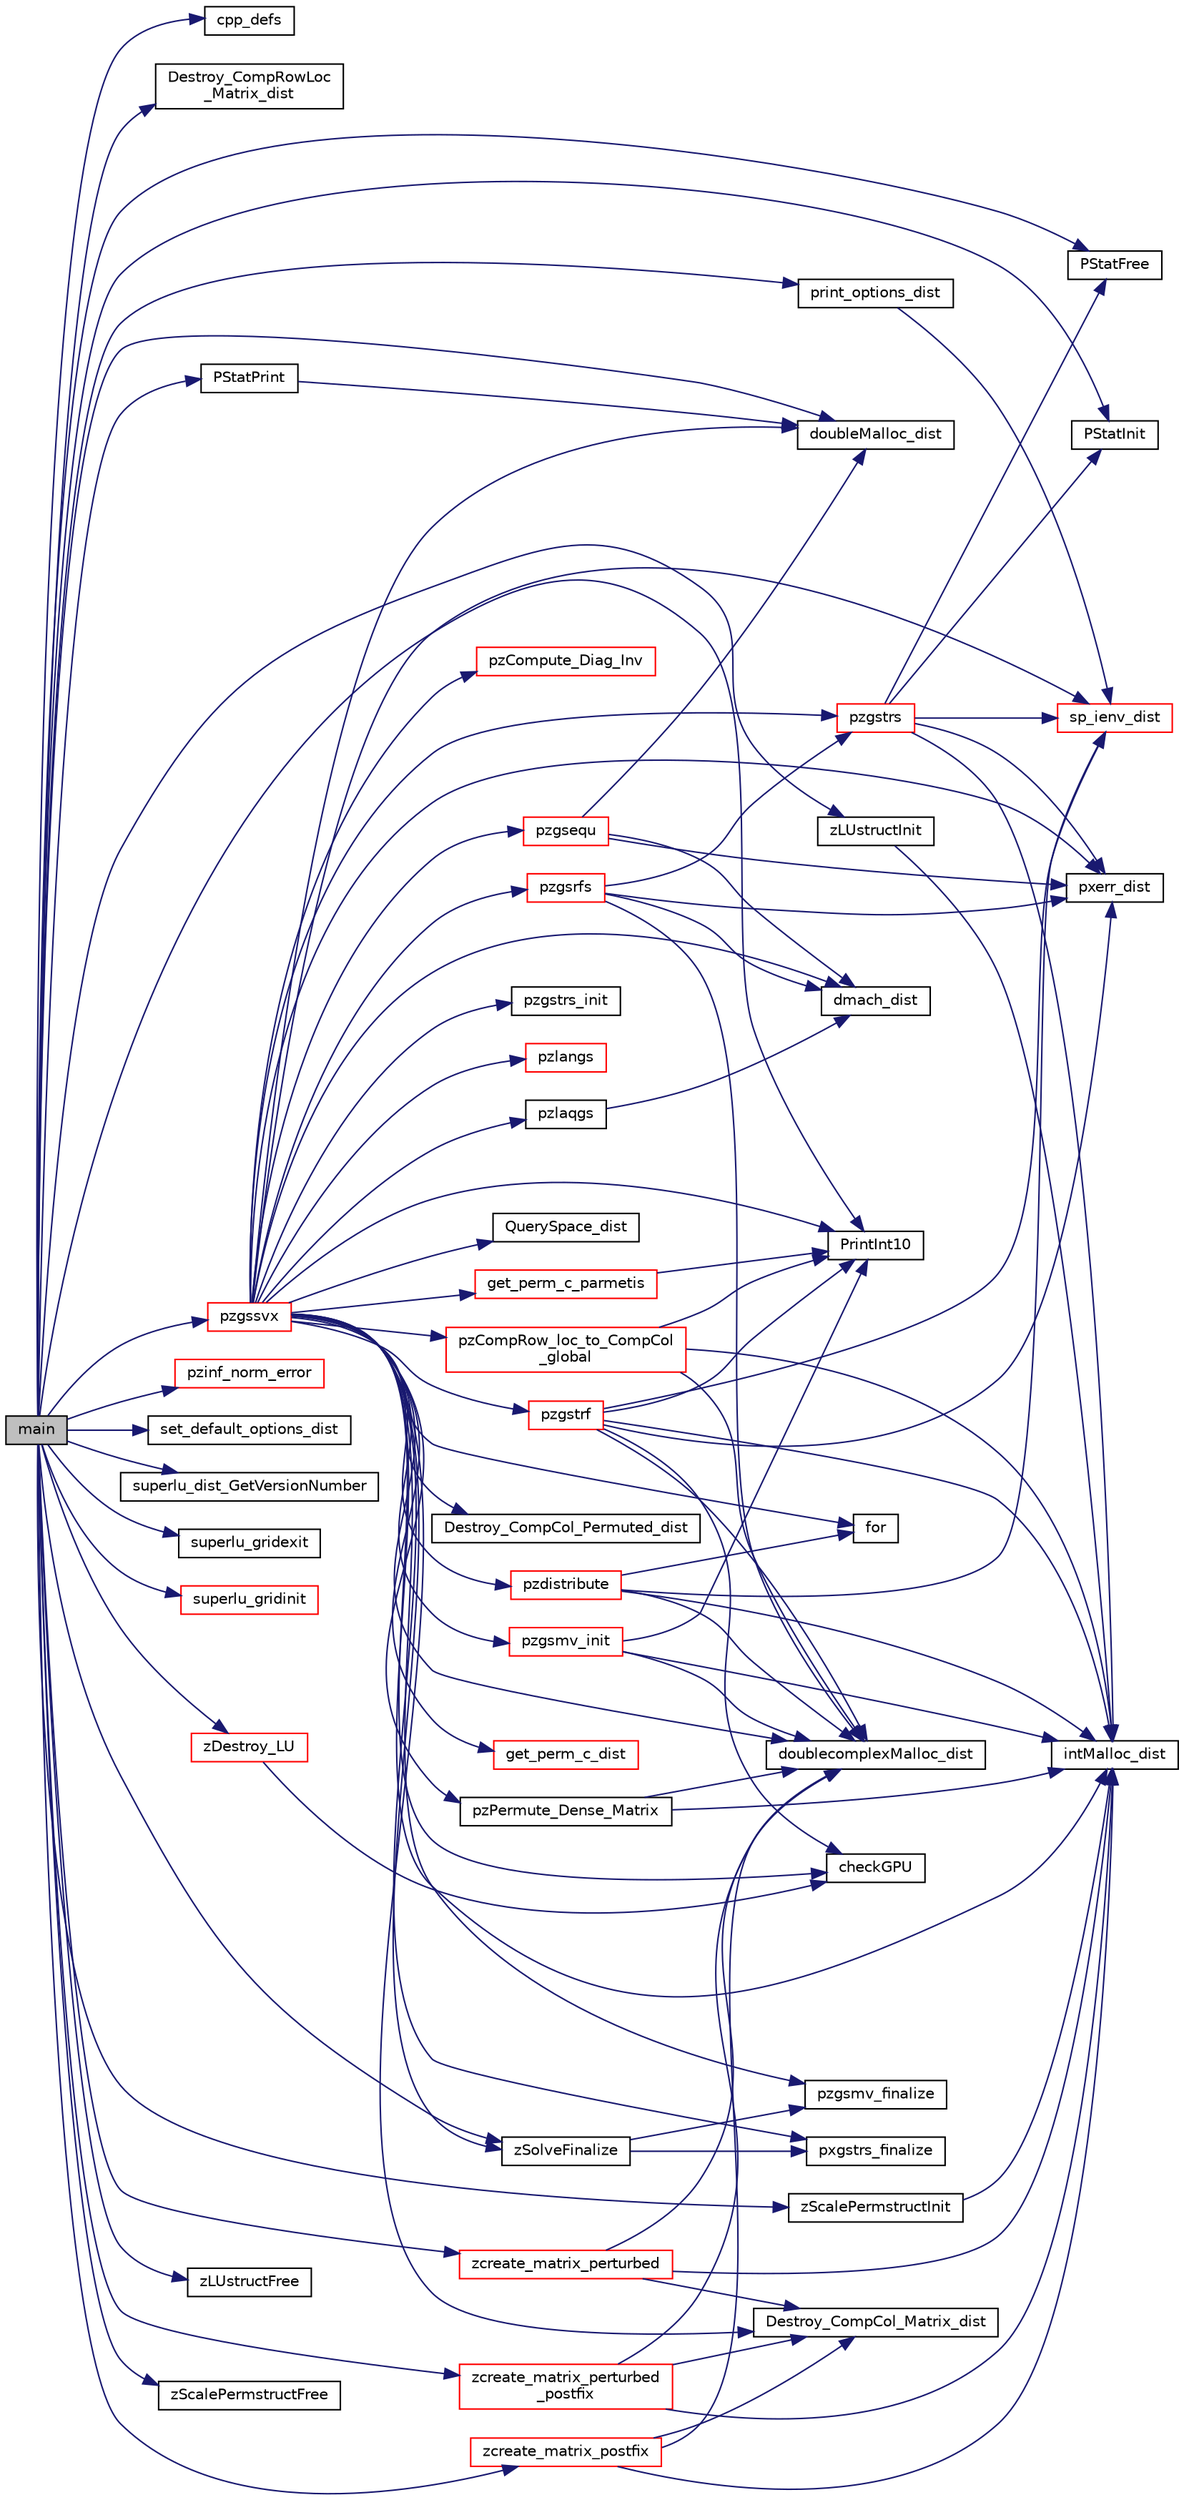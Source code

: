 digraph "main"
{
 // LATEX_PDF_SIZE
  edge [fontname="Helvetica",fontsize="10",labelfontname="Helvetica",labelfontsize="10"];
  node [fontname="Helvetica",fontsize="10",shape=record];
  rankdir="LR";
  Node1 [label="main",height=0.2,width=0.4,color="black", fillcolor="grey75", style="filled", fontcolor="black",tooltip=" "];
  Node1 -> Node2 [color="midnightblue",fontsize="10",style="solid",fontname="Helvetica"];
  Node2 [label="cpp_defs",height=0.2,width=0.4,color="black", fillcolor="white", style="filled",URL="$pzdrive2_8c.html#a2e2c03ad069d4aebdbd3358e4b191593",tooltip=" "];
  Node1 -> Node3 [color="midnightblue",fontsize="10",style="solid",fontname="Helvetica"];
  Node3 [label="Destroy_CompRowLoc\l_Matrix_dist",height=0.2,width=0.4,color="black", fillcolor="white", style="filled",URL="$superlu__defs_8h.html#af81cf1c066358e462837828031da4a2c",tooltip=" "];
  Node1 -> Node4 [color="midnightblue",fontsize="10",style="solid",fontname="Helvetica"];
  Node4 [label="doubleMalloc_dist",height=0.2,width=0.4,color="black", fillcolor="white", style="filled",URL="$dmemory__dist_8c.html#a52dc9c97e580c07ec4af763f1755a2ba",tooltip=" "];
  Node1 -> Node5 [color="midnightblue",fontsize="10",style="solid",fontname="Helvetica"];
  Node5 [label="print_options_dist",height=0.2,width=0.4,color="black", fillcolor="white", style="filled",URL="$superlu__defs_8h.html#a0786e160fdc6d8f413452f446068dad1",tooltip="Print the options setting."];
  Node5 -> Node6 [color="midnightblue",fontsize="10",style="solid",fontname="Helvetica"];
  Node6 [label="sp_ienv_dist",height=0.2,width=0.4,color="red", fillcolor="white", style="filled",URL="$SRC_2sp__ienv_8c.html#a004725eb174f73ba121db829451a8e8c",tooltip=" "];
  Node1 -> Node8 [color="midnightblue",fontsize="10",style="solid",fontname="Helvetica"];
  Node8 [label="PrintInt10",height=0.2,width=0.4,color="black", fillcolor="white", style="filled",URL="$superlu__defs_8h.html#ab03f0fccabf0c7a84b0e2c99c2988809",tooltip=" "];
  Node1 -> Node9 [color="midnightblue",fontsize="10",style="solid",fontname="Helvetica"];
  Node9 [label="PStatFree",height=0.2,width=0.4,color="black", fillcolor="white", style="filled",URL="$superlu__defs_8h.html#a72c21f510c552d12a9156c91fb0d2590",tooltip=" "];
  Node1 -> Node10 [color="midnightblue",fontsize="10",style="solid",fontname="Helvetica"];
  Node10 [label="PStatInit",height=0.2,width=0.4,color="black", fillcolor="white", style="filled",URL="$superlu__defs_8h.html#a6a4d9e2e43171f86980fd9f3ebd34f83",tooltip=" "];
  Node1 -> Node11 [color="midnightblue",fontsize="10",style="solid",fontname="Helvetica"];
  Node11 [label="PStatPrint",height=0.2,width=0.4,color="black", fillcolor="white", style="filled",URL="$superlu__defs_8h.html#a69b52d648c38fa18f68d4b5f5689d4a2",tooltip=" "];
  Node11 -> Node4 [color="midnightblue",fontsize="10",style="solid",fontname="Helvetica"];
  Node1 -> Node12 [color="midnightblue",fontsize="10",style="solid",fontname="Helvetica"];
  Node12 [label="pzgssvx",height=0.2,width=0.4,color="red", fillcolor="white", style="filled",URL="$pzgssvx_8c.html#ab6d597b6774ca4be292fe5d4282a131f",tooltip=" "];
  Node12 -> Node13 [color="midnightblue",fontsize="10",style="solid",fontname="Helvetica"];
  Node13 [label="checkGPU",height=0.2,width=0.4,color="black", fillcolor="white", style="filled",URL="$gpu__api__utils_8c.html#af8ca70316086ecfe46b3dd727da84ec5",tooltip=" "];
  Node12 -> Node14 [color="midnightblue",fontsize="10",style="solid",fontname="Helvetica"];
  Node14 [label="Destroy_CompCol_Matrix_dist",height=0.2,width=0.4,color="black", fillcolor="white", style="filled",URL="$superlu__defs_8h.html#a19148d48069c04e21a7ea94d53043f6f",tooltip=" "];
  Node12 -> Node15 [color="midnightblue",fontsize="10",style="solid",fontname="Helvetica"];
  Node15 [label="Destroy_CompCol_Permuted_dist",height=0.2,width=0.4,color="black", fillcolor="white", style="filled",URL="$superlu__defs_8h.html#a658c586f65e61ef7758b72aa81d56a48",tooltip="A is of type Stype==NCP."];
  Node12 -> Node16 [color="midnightblue",fontsize="10",style="solid",fontname="Helvetica"];
  Node16 [label="dmach_dist",height=0.2,width=0.4,color="black", fillcolor="white", style="filled",URL="$dmach__dist_8c.html#a9f1d303ee9a82228d1979f3618c27e85",tooltip=" "];
  Node12 -> Node17 [color="midnightblue",fontsize="10",style="solid",fontname="Helvetica"];
  Node17 [label="doublecomplexMalloc_dist",height=0.2,width=0.4,color="black", fillcolor="white", style="filled",URL="$superlu__zdefs_8h.html#af9c619b6f1f8f20b5bc70551bd10c84a",tooltip=" "];
  Node12 -> Node4 [color="midnightblue",fontsize="10",style="solid",fontname="Helvetica"];
  Node12 -> Node18 [color="midnightblue",fontsize="10",style="solid",fontname="Helvetica"];
  Node18 [label="for",height=0.2,width=0.4,color="black", fillcolor="white", style="filled",URL="$dutil__dist_8c.html#a1fa3106fcf315ec2c58c319e589230cd",tooltip=" "];
  Node12 -> Node19 [color="midnightblue",fontsize="10",style="solid",fontname="Helvetica"];
  Node19 [label="get_perm_c_dist",height=0.2,width=0.4,color="red", fillcolor="white", style="filled",URL="$get__perm__c_8c.html#a04a4ecd61a85915115f4a65295f9c71d",tooltip=" "];
  Node12 -> Node33 [color="midnightblue",fontsize="10",style="solid",fontname="Helvetica"];
  Node33 [label="get_perm_c_parmetis",height=0.2,width=0.4,color="red", fillcolor="white", style="filled",URL="$get__perm__c__parmetis_8c.html#a3619fbfb31f41802d07339f7c1f4f6e1",tooltip=" "];
  Node33 -> Node8 [color="midnightblue",fontsize="10",style="solid",fontname="Helvetica"];
  Node12 -> Node35 [color="midnightblue",fontsize="10",style="solid",fontname="Helvetica"];
  Node35 [label="intMalloc_dist",height=0.2,width=0.4,color="black", fillcolor="white", style="filled",URL="$memory_8c.html#a2c2df35072e313373438cccdb98b885c",tooltip=" "];
  Node12 -> Node8 [color="midnightblue",fontsize="10",style="solid",fontname="Helvetica"];
  Node12 -> Node37 [color="midnightblue",fontsize="10",style="solid",fontname="Helvetica"];
  Node37 [label="pxerr_dist",height=0.2,width=0.4,color="black", fillcolor="white", style="filled",URL="$pxerr__dist_8c.html#a83457ff10ec305ba2d5c47fcb3db3300",tooltip=" "];
  Node12 -> Node38 [color="midnightblue",fontsize="10",style="solid",fontname="Helvetica"];
  Node38 [label="pxgstrs_finalize",height=0.2,width=0.4,color="black", fillcolor="white", style="filled",URL="$superlu__ddefs_8h.html#aabf0cd62d7253981c2c07b46b728b44d",tooltip=" "];
  Node12 -> Node39 [color="midnightblue",fontsize="10",style="solid",fontname="Helvetica"];
  Node39 [label="pzCompRow_loc_to_CompCol\l_global",height=0.2,width=0.4,color="red", fillcolor="white", style="filled",URL="$pzutil_8c.html#a0203861c49ec83136fa33f738f106529",tooltip="Gather A from the distributed compressed row format to global A in compressed column format."];
  Node39 -> Node17 [color="midnightblue",fontsize="10",style="solid",fontname="Helvetica"];
  Node39 -> Node35 [color="midnightblue",fontsize="10",style="solid",fontname="Helvetica"];
  Node39 -> Node8 [color="midnightblue",fontsize="10",style="solid",fontname="Helvetica"];
  Node12 -> Node42 [color="midnightblue",fontsize="10",style="solid",fontname="Helvetica"];
  Node42 [label="pzCompute_Diag_Inv",height=0.2,width=0.4,color="red", fillcolor="white", style="filled",URL="$pzgstrs_8c.html#a62ebf9c2cbb8d5d4f8dc7a6e840e6365",tooltip=" "];
  Node12 -> Node43 [color="midnightblue",fontsize="10",style="solid",fontname="Helvetica"];
  Node43 [label="pzdistribute",height=0.2,width=0.4,color="red", fillcolor="white", style="filled",URL="$pzdistribute_8c.html#adaa8811c6cc514398a9fcf055d519959",tooltip=" "];
  Node43 -> Node17 [color="midnightblue",fontsize="10",style="solid",fontname="Helvetica"];
  Node43 -> Node18 [color="midnightblue",fontsize="10",style="solid",fontname="Helvetica"];
  Node43 -> Node35 [color="midnightblue",fontsize="10",style="solid",fontname="Helvetica"];
  Node43 -> Node6 [color="midnightblue",fontsize="10",style="solid",fontname="Helvetica"];
  Node12 -> Node56 [color="midnightblue",fontsize="10",style="solid",fontname="Helvetica"];
  Node56 [label="pzgsequ",height=0.2,width=0.4,color="red", fillcolor="white", style="filled",URL="$pzgsequ_8c.html#a333aebdc4299b4f0161dfd0a245d8fa5",tooltip=" "];
  Node56 -> Node16 [color="midnightblue",fontsize="10",style="solid",fontname="Helvetica"];
  Node56 -> Node4 [color="midnightblue",fontsize="10",style="solid",fontname="Helvetica"];
  Node56 -> Node37 [color="midnightblue",fontsize="10",style="solid",fontname="Helvetica"];
  Node12 -> Node58 [color="midnightblue",fontsize="10",style="solid",fontname="Helvetica"];
  Node58 [label="pzgsmv_finalize",height=0.2,width=0.4,color="black", fillcolor="white", style="filled",URL="$SRC_2pzgsmv_8c.html#ad8572eace2d18cb27ef53ab1193c1371",tooltip=" "];
  Node12 -> Node59 [color="midnightblue",fontsize="10",style="solid",fontname="Helvetica"];
  Node59 [label="pzgsmv_init",height=0.2,width=0.4,color="red", fillcolor="white", style="filled",URL="$SRC_2pzgsmv_8c.html#ac154f1bee69807fc725bb238152180b4",tooltip=" "];
  Node59 -> Node17 [color="midnightblue",fontsize="10",style="solid",fontname="Helvetica"];
  Node59 -> Node35 [color="midnightblue",fontsize="10",style="solid",fontname="Helvetica"];
  Node59 -> Node8 [color="midnightblue",fontsize="10",style="solid",fontname="Helvetica"];
  Node12 -> Node60 [color="midnightblue",fontsize="10",style="solid",fontname="Helvetica"];
  Node60 [label="pzgsrfs",height=0.2,width=0.4,color="red", fillcolor="white", style="filled",URL="$pzgsrfs_8c.html#aa9c3f672e7122af1f5edba64966739c5",tooltip=" "];
  Node60 -> Node16 [color="midnightblue",fontsize="10",style="solid",fontname="Helvetica"];
  Node60 -> Node17 [color="midnightblue",fontsize="10",style="solid",fontname="Helvetica"];
  Node60 -> Node37 [color="midnightblue",fontsize="10",style="solid",fontname="Helvetica"];
  Node60 -> Node63 [color="midnightblue",fontsize="10",style="solid",fontname="Helvetica"];
  Node63 [label="pzgstrs",height=0.2,width=0.4,color="red", fillcolor="white", style="filled",URL="$pzgstrs_8c.html#ad7fb92ed451f1230e570ea3731908689",tooltip=" "];
  Node63 -> Node35 [color="midnightblue",fontsize="10",style="solid",fontname="Helvetica"];
  Node63 -> Node9 [color="midnightblue",fontsize="10",style="solid",fontname="Helvetica"];
  Node63 -> Node10 [color="midnightblue",fontsize="10",style="solid",fontname="Helvetica"];
  Node63 -> Node37 [color="midnightblue",fontsize="10",style="solid",fontname="Helvetica"];
  Node63 -> Node6 [color="midnightblue",fontsize="10",style="solid",fontname="Helvetica"];
  Node12 -> Node81 [color="midnightblue",fontsize="10",style="solid",fontname="Helvetica"];
  Node81 [label="pzgstrf",height=0.2,width=0.4,color="red", fillcolor="white", style="filled",URL="$pzgstrf_8c.html#ab55f41f34cfb8ffeac9a523f4c75d8e3",tooltip=" "];
  Node81 -> Node13 [color="midnightblue",fontsize="10",style="solid",fontname="Helvetica"];
  Node81 -> Node17 [color="midnightblue",fontsize="10",style="solid",fontname="Helvetica"];
  Node81 -> Node35 [color="midnightblue",fontsize="10",style="solid",fontname="Helvetica"];
  Node81 -> Node8 [color="midnightblue",fontsize="10",style="solid",fontname="Helvetica"];
  Node81 -> Node37 [color="midnightblue",fontsize="10",style="solid",fontname="Helvetica"];
  Node81 -> Node6 [color="midnightblue",fontsize="10",style="solid",fontname="Helvetica"];
  Node12 -> Node63 [color="midnightblue",fontsize="10",style="solid",fontname="Helvetica"];
  Node12 -> Node112 [color="midnightblue",fontsize="10",style="solid",fontname="Helvetica"];
  Node112 [label="pzgstrs_init",height=0.2,width=0.4,color="black", fillcolor="white", style="filled",URL="$pzutil_8c.html#ae55484a096ab920737935a8a20f51c65",tooltip="Destroy distributed L & U matrices. *‍/ void zDestroy_LU(int_t n, gridinfo_t *grid,..."];
  Node12 -> Node113 [color="midnightblue",fontsize="10",style="solid",fontname="Helvetica"];
  Node113 [label="pzlangs",height=0.2,width=0.4,color="red", fillcolor="white", style="filled",URL="$pzlangs_8c.html#aa4e137172f27b1e340995e417fd2e7ae",tooltip=" "];
  Node12 -> Node115 [color="midnightblue",fontsize="10",style="solid",fontname="Helvetica"];
  Node115 [label="pzlaqgs",height=0.2,width=0.4,color="black", fillcolor="white", style="filled",URL="$pzlaqgs_8c.html#a14f828cb78f82b535dc38b023d28f85a",tooltip=" "];
  Node115 -> Node16 [color="midnightblue",fontsize="10",style="solid",fontname="Helvetica"];
  Node12 -> Node116 [color="midnightblue",fontsize="10",style="solid",fontname="Helvetica"];
  Node116 [label="pzPermute_Dense_Matrix",height=0.2,width=0.4,color="black", fillcolor="white", style="filled",URL="$pzutil_8c.html#a9f017439eeac00a3a79a07f8f50deb65",tooltip="Permute the distributed dense matrix: B <= perm(X). perm[i] = j means the i-th row of X is in the j-t..."];
  Node116 -> Node17 [color="midnightblue",fontsize="10",style="solid",fontname="Helvetica"];
  Node116 -> Node35 [color="midnightblue",fontsize="10",style="solid",fontname="Helvetica"];
  Node12 -> Node117 [color="midnightblue",fontsize="10",style="solid",fontname="Helvetica"];
  Node117 [label="QuerySpace_dist",height=0.2,width=0.4,color="black", fillcolor="white", style="filled",URL="$memory_8c.html#a8413ce1e40449eb9066b27bf5f01f200",tooltip=" "];
  Node12 -> Node6 [color="midnightblue",fontsize="10",style="solid",fontname="Helvetica"];
  Node12 -> Node190 [color="midnightblue",fontsize="10",style="solid",fontname="Helvetica"];
  Node190 [label="zSolveFinalize",height=0.2,width=0.4,color="black", fillcolor="white", style="filled",URL="$pzutil_8c.html#a3beaa9d1000fa77b5793ebf3250092b0",tooltip="Release the resources used for the solution phase."];
  Node190 -> Node38 [color="midnightblue",fontsize="10",style="solid",fontname="Helvetica"];
  Node190 -> Node58 [color="midnightblue",fontsize="10",style="solid",fontname="Helvetica"];
  Node1 -> Node193 [color="midnightblue",fontsize="10",style="solid",fontname="Helvetica"];
  Node193 [label="pzinf_norm_error",height=0.2,width=0.4,color="red", fillcolor="white", style="filled",URL="$pzutil_8c.html#a4f3f83733f653f8971a2da73e25770cc",tooltip="Check the inf-norm of the error vector."];
  Node1 -> Node194 [color="midnightblue",fontsize="10",style="solid",fontname="Helvetica"];
  Node194 [label="set_default_options_dist",height=0.2,width=0.4,color="black", fillcolor="white", style="filled",URL="$superlu__defs_8h.html#ae4620e0e61b047a0fe6437b250a68b9b",tooltip="Set the default values for the options argument."];
  Node1 -> Node195 [color="midnightblue",fontsize="10",style="solid",fontname="Helvetica"];
  Node195 [label="superlu_dist_GetVersionNumber",height=0.2,width=0.4,color="black", fillcolor="white", style="filled",URL="$superlu__defs_8h.html#a7d0446fb34d924ab6b70397974b64954",tooltip=" "];
  Node1 -> Node196 [color="midnightblue",fontsize="10",style="solid",fontname="Helvetica"];
  Node196 [label="superlu_gridexit",height=0.2,width=0.4,color="black", fillcolor="white", style="filled",URL="$superlu__defs_8h.html#ab151232cdf0e52a85e0f27319f358fd4",tooltip=" "];
  Node1 -> Node197 [color="midnightblue",fontsize="10",style="solid",fontname="Helvetica"];
  Node197 [label="superlu_gridinit",height=0.2,width=0.4,color="red", fillcolor="white", style="filled",URL="$superlu__defs_8h.html#af673f68417d0c11596db905bdb4670ff",tooltip="All processes in the MPI communicator must call this routine."];
  Node1 -> Node199 [color="midnightblue",fontsize="10",style="solid",fontname="Helvetica"];
  Node199 [label="zcreate_matrix_perturbed",height=0.2,width=0.4,color="red", fillcolor="white", style="filled",URL="$zcreate__matrix__perturbed_8c.html#a67e45954f7cda5ed81cf0d5d8ad95706",tooltip=" "];
  Node199 -> Node14 [color="midnightblue",fontsize="10",style="solid",fontname="Helvetica"];
  Node199 -> Node17 [color="midnightblue",fontsize="10",style="solid",fontname="Helvetica"];
  Node199 -> Node35 [color="midnightblue",fontsize="10",style="solid",fontname="Helvetica"];
  Node1 -> Node214 [color="midnightblue",fontsize="10",style="solid",fontname="Helvetica"];
  Node214 [label="zcreate_matrix_perturbed\l_postfix",height=0.2,width=0.4,color="red", fillcolor="white", style="filled",URL="$zcreate__matrix__perturbed_8c.html#a8f161723be47995bd8640ccb09a0824b",tooltip=" "];
  Node214 -> Node14 [color="midnightblue",fontsize="10",style="solid",fontname="Helvetica"];
  Node214 -> Node17 [color="midnightblue",fontsize="10",style="solid",fontname="Helvetica"];
  Node214 -> Node35 [color="midnightblue",fontsize="10",style="solid",fontname="Helvetica"];
  Node1 -> Node225 [color="midnightblue",fontsize="10",style="solid",fontname="Helvetica"];
  Node225 [label="zcreate_matrix_postfix",height=0.2,width=0.4,color="red", fillcolor="white", style="filled",URL="$superlu__zdefs_8h.html#a4717c8b0363cb4de3fb37f4db8240f26",tooltip=" "];
  Node225 -> Node14 [color="midnightblue",fontsize="10",style="solid",fontname="Helvetica"];
  Node225 -> Node17 [color="midnightblue",fontsize="10",style="solid",fontname="Helvetica"];
  Node225 -> Node35 [color="midnightblue",fontsize="10",style="solid",fontname="Helvetica"];
  Node1 -> Node227 [color="midnightblue",fontsize="10",style="solid",fontname="Helvetica"];
  Node227 [label="zDestroy_LU",height=0.2,width=0.4,color="red", fillcolor="white", style="filled",URL="$pzutil_8c.html#ace220b952cea5410da17babf66aaab88",tooltip="Destroy distributed L & U matrices."];
  Node227 -> Node13 [color="midnightblue",fontsize="10",style="solid",fontname="Helvetica"];
  Node1 -> Node229 [color="midnightblue",fontsize="10",style="solid",fontname="Helvetica"];
  Node229 [label="zLUstructFree",height=0.2,width=0.4,color="black", fillcolor="white", style="filled",URL="$pzutil_8c.html#a3b603584d45a748c9f51b3f03b6080d2",tooltip="Deallocate LUstruct."];
  Node1 -> Node230 [color="midnightblue",fontsize="10",style="solid",fontname="Helvetica"];
  Node230 [label="zLUstructInit",height=0.2,width=0.4,color="black", fillcolor="white", style="filled",URL="$pzutil_8c.html#a33945727166929fef29e6426db221ebe",tooltip="Allocate storage in LUstruct."];
  Node230 -> Node35 [color="midnightblue",fontsize="10",style="solid",fontname="Helvetica"];
  Node1 -> Node231 [color="midnightblue",fontsize="10",style="solid",fontname="Helvetica"];
  Node231 [label="zScalePermstructFree",height=0.2,width=0.4,color="black", fillcolor="white", style="filled",URL="$superlu__zdefs_8h.html#aa9406c7121d71f77fd8b2214784ba358",tooltip="Deallocate ScalePermstruct."];
  Node1 -> Node232 [color="midnightblue",fontsize="10",style="solid",fontname="Helvetica"];
  Node232 [label="zScalePermstructInit",height=0.2,width=0.4,color="black", fillcolor="white", style="filled",URL="$superlu__zdefs_8h.html#acbdfe14ab4ac81cd43eb9a88c4f7863e",tooltip="Allocate storage in ScalePermstruct."];
  Node232 -> Node35 [color="midnightblue",fontsize="10",style="solid",fontname="Helvetica"];
  Node1 -> Node190 [color="midnightblue",fontsize="10",style="solid",fontname="Helvetica"];
}
